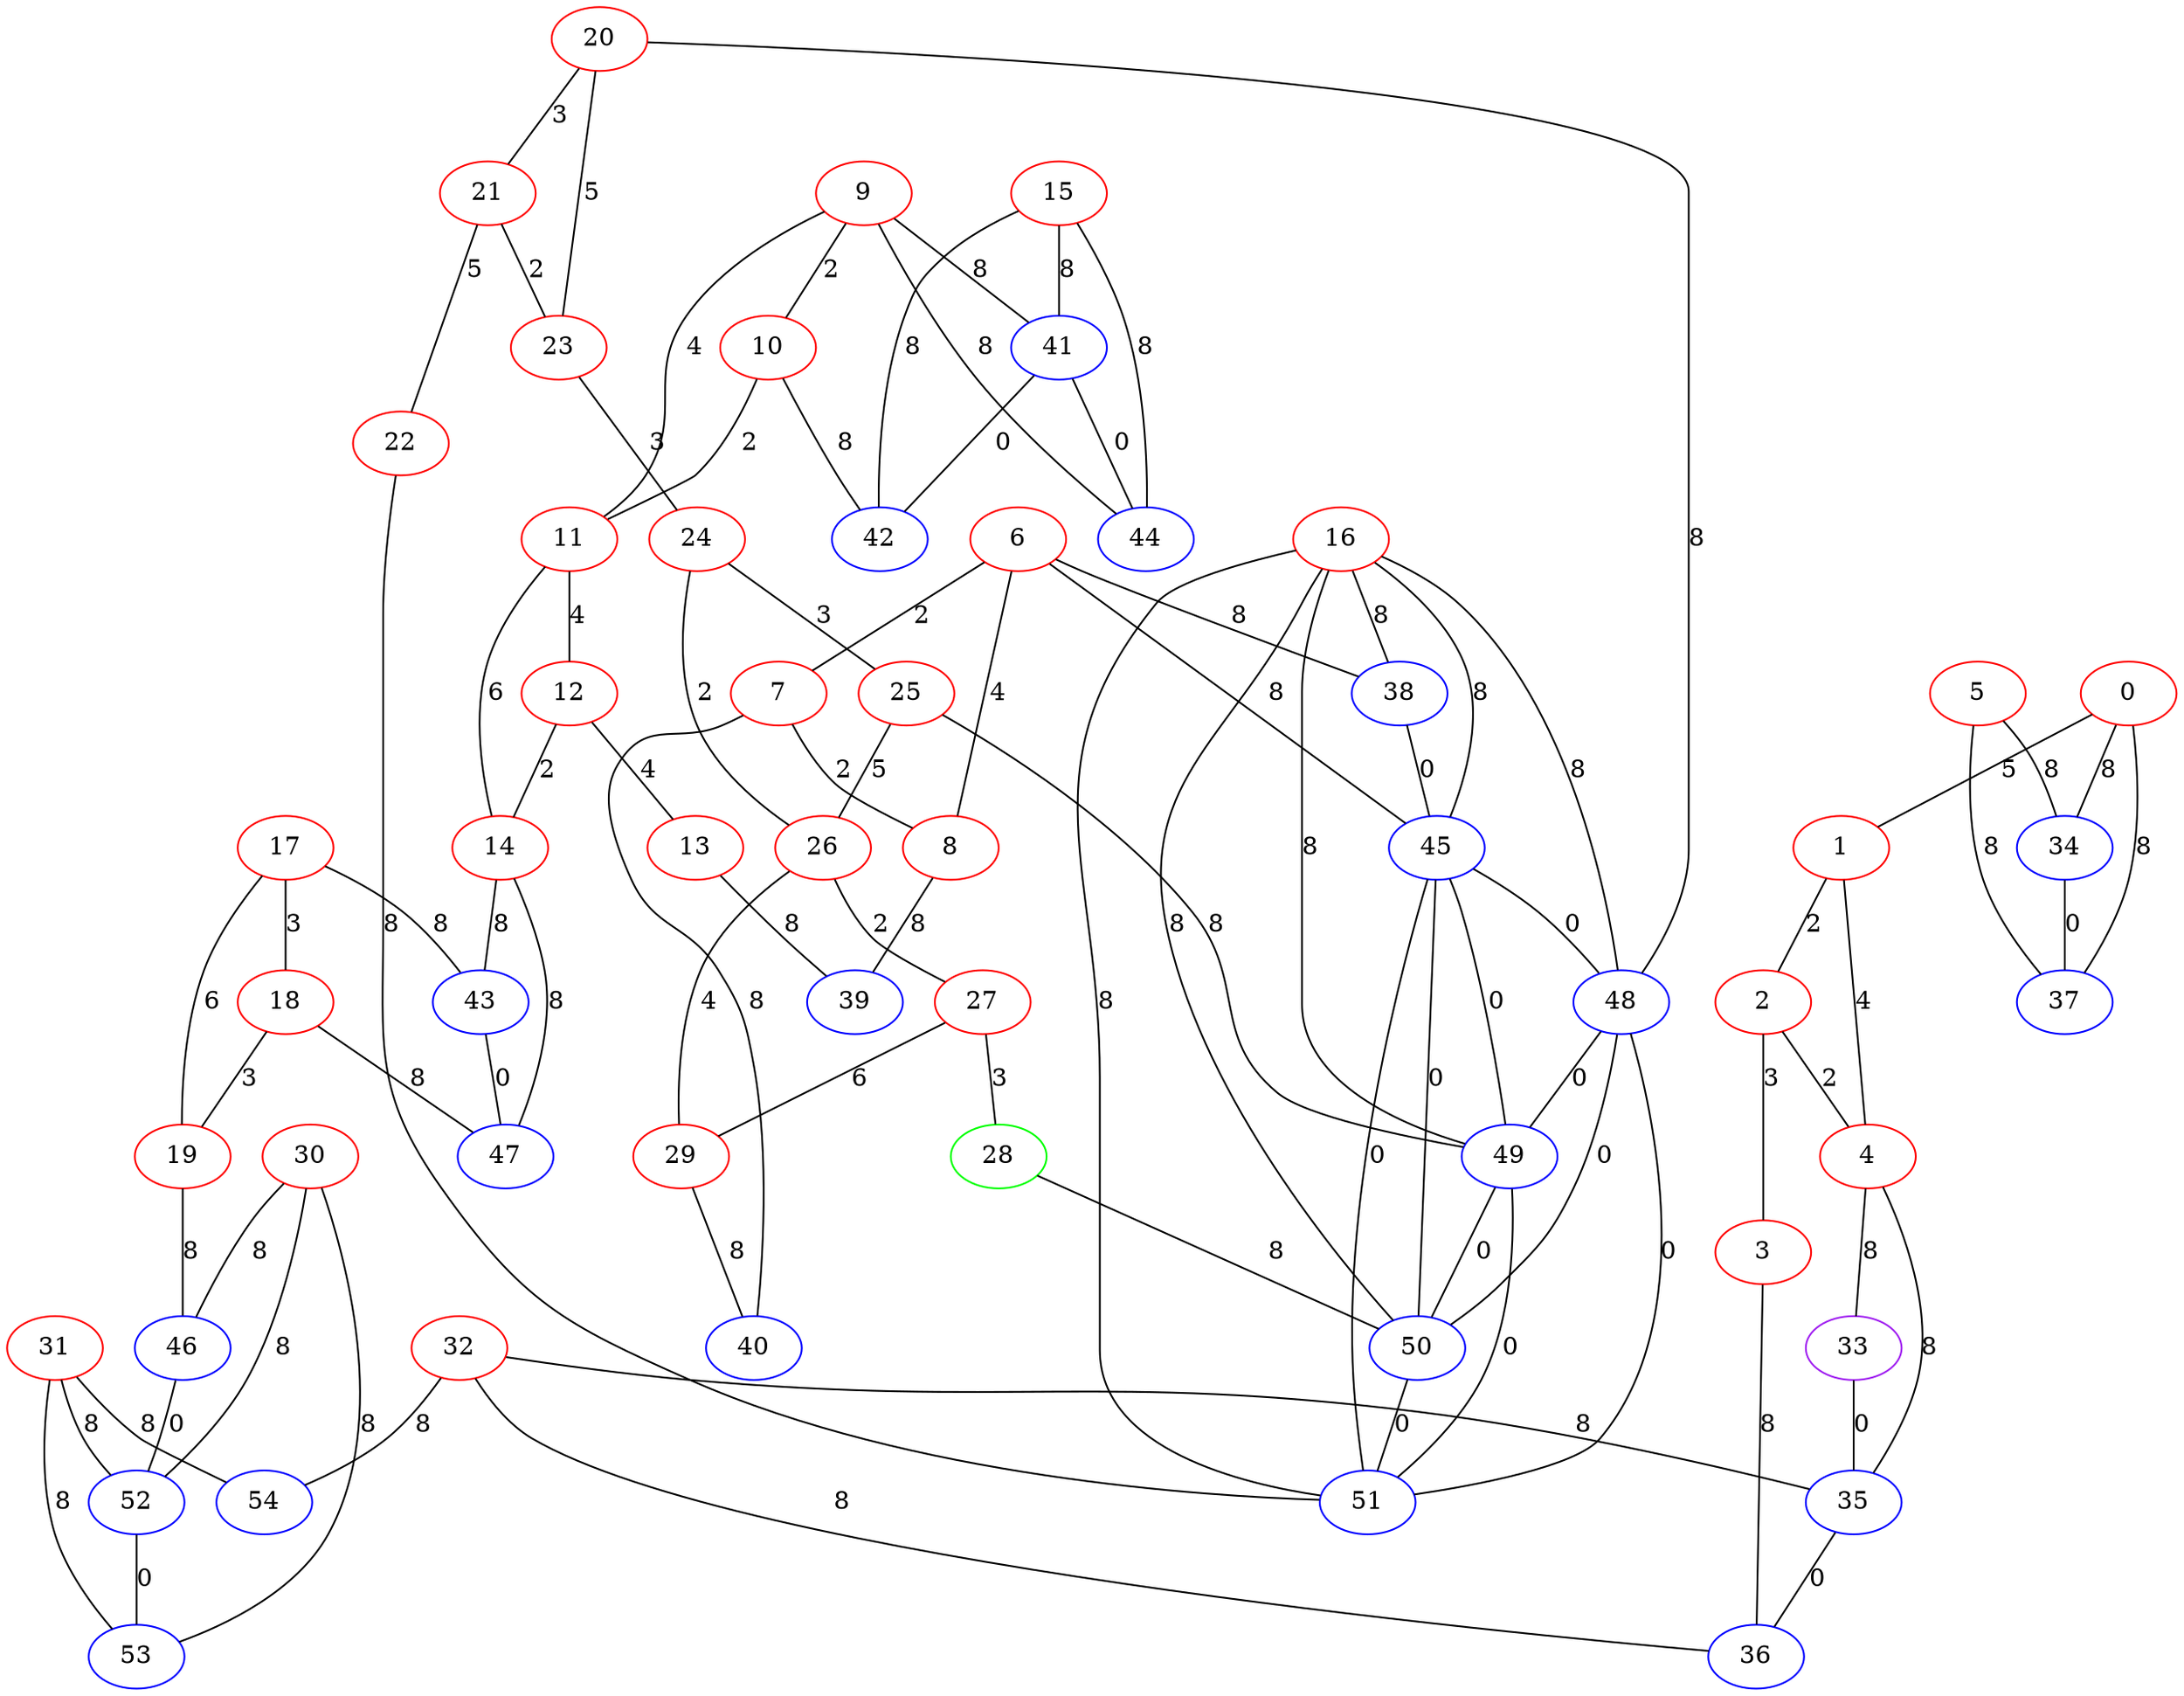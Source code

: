 graph "" {
0 [color=red, weight=1];
1 [color=red, weight=1];
2 [color=red, weight=1];
3 [color=red, weight=1];
4 [color=red, weight=1];
5 [color=red, weight=1];
6 [color=red, weight=1];
7 [color=red, weight=1];
8 [color=red, weight=1];
9 [color=red, weight=1];
10 [color=red, weight=1];
11 [color=red, weight=1];
12 [color=red, weight=1];
13 [color=red, weight=1];
14 [color=red, weight=1];
15 [color=red, weight=1];
16 [color=red, weight=1];
17 [color=red, weight=1];
18 [color=red, weight=1];
19 [color=red, weight=1];
20 [color=red, weight=1];
21 [color=red, weight=1];
22 [color=red, weight=1];
23 [color=red, weight=1];
24 [color=red, weight=1];
25 [color=red, weight=1];
26 [color=red, weight=1];
27 [color=red, weight=1];
28 [color=green, weight=2];
29 [color=red, weight=1];
30 [color=red, weight=1];
31 [color=red, weight=1];
32 [color=red, weight=1];
33 [color=purple, weight=4];
34 [color=blue, weight=3];
35 [color=blue, weight=3];
36 [color=blue, weight=3];
37 [color=blue, weight=3];
38 [color=blue, weight=3];
39 [color=blue, weight=3];
40 [color=blue, weight=3];
41 [color=blue, weight=3];
42 [color=blue, weight=3];
43 [color=blue, weight=3];
44 [color=blue, weight=3];
45 [color=blue, weight=3];
46 [color=blue, weight=3];
47 [color=blue, weight=3];
48 [color=blue, weight=3];
49 [color=blue, weight=3];
50 [color=blue, weight=3];
51 [color=blue, weight=3];
52 [color=blue, weight=3];
53 [color=blue, weight=3];
54 [color=blue, weight=3];
0 -- 1  [key=0, label=5];
0 -- 34  [key=0, label=8];
0 -- 37  [key=0, label=8];
1 -- 2  [key=0, label=2];
1 -- 4  [key=0, label=4];
2 -- 3  [key=0, label=3];
2 -- 4  [key=0, label=2];
3 -- 36  [key=0, label=8];
4 -- 35  [key=0, label=8];
4 -- 33  [key=0, label=8];
5 -- 34  [key=0, label=8];
5 -- 37  [key=0, label=8];
6 -- 8  [key=0, label=4];
6 -- 45  [key=0, label=8];
6 -- 38  [key=0, label=8];
6 -- 7  [key=0, label=2];
7 -- 8  [key=0, label=2];
7 -- 40  [key=0, label=8];
8 -- 39  [key=0, label=8];
9 -- 41  [key=0, label=8];
9 -- 10  [key=0, label=2];
9 -- 11  [key=0, label=4];
9 -- 44  [key=0, label=8];
10 -- 42  [key=0, label=8];
10 -- 11  [key=0, label=2];
11 -- 12  [key=0, label=4];
11 -- 14  [key=0, label=6];
12 -- 13  [key=0, label=4];
12 -- 14  [key=0, label=2];
13 -- 39  [key=0, label=8];
14 -- 43  [key=0, label=8];
14 -- 47  [key=0, label=8];
15 -- 41  [key=0, label=8];
15 -- 42  [key=0, label=8];
15 -- 44  [key=0, label=8];
16 -- 38  [key=0, label=8];
16 -- 45  [key=0, label=8];
16 -- 48  [key=0, label=8];
16 -- 49  [key=0, label=8];
16 -- 50  [key=0, label=8];
16 -- 51  [key=0, label=8];
17 -- 43  [key=0, label=8];
17 -- 18  [key=0, label=3];
17 -- 19  [key=0, label=6];
18 -- 19  [key=0, label=3];
18 -- 47  [key=0, label=8];
19 -- 46  [key=0, label=8];
20 -- 48  [key=0, label=8];
20 -- 21  [key=0, label=3];
20 -- 23  [key=0, label=5];
21 -- 22  [key=0, label=5];
21 -- 23  [key=0, label=2];
22 -- 51  [key=0, label=8];
23 -- 24  [key=0, label=3];
24 -- 25  [key=0, label=3];
24 -- 26  [key=0, label=2];
25 -- 49  [key=0, label=8];
25 -- 26  [key=0, label=5];
26 -- 27  [key=0, label=2];
26 -- 29  [key=0, label=4];
27 -- 28  [key=0, label=3];
27 -- 29  [key=0, label=6];
28 -- 50  [key=0, label=8];
29 -- 40  [key=0, label=8];
30 -- 52  [key=0, label=8];
30 -- 53  [key=0, label=8];
30 -- 46  [key=0, label=8];
31 -- 52  [key=0, label=8];
31 -- 53  [key=0, label=8];
31 -- 54  [key=0, label=8];
32 -- 35  [key=0, label=8];
32 -- 36  [key=0, label=8];
32 -- 54  [key=0, label=8];
33 -- 35  [key=0, label=0];
34 -- 37  [key=0, label=0];
35 -- 36  [key=0, label=0];
38 -- 45  [key=0, label=0];
41 -- 42  [key=0, label=0];
41 -- 44  [key=0, label=0];
43 -- 47  [key=0, label=0];
45 -- 48  [key=0, label=0];
45 -- 49  [key=0, label=0];
45 -- 50  [key=0, label=0];
45 -- 51  [key=0, label=0];
46 -- 52  [key=0, label=0];
48 -- 49  [key=0, label=0];
48 -- 50  [key=0, label=0];
48 -- 51  [key=0, label=0];
49 -- 50  [key=0, label=0];
49 -- 51  [key=0, label=0];
50 -- 51  [key=0, label=0];
52 -- 53  [key=0, label=0];
}
